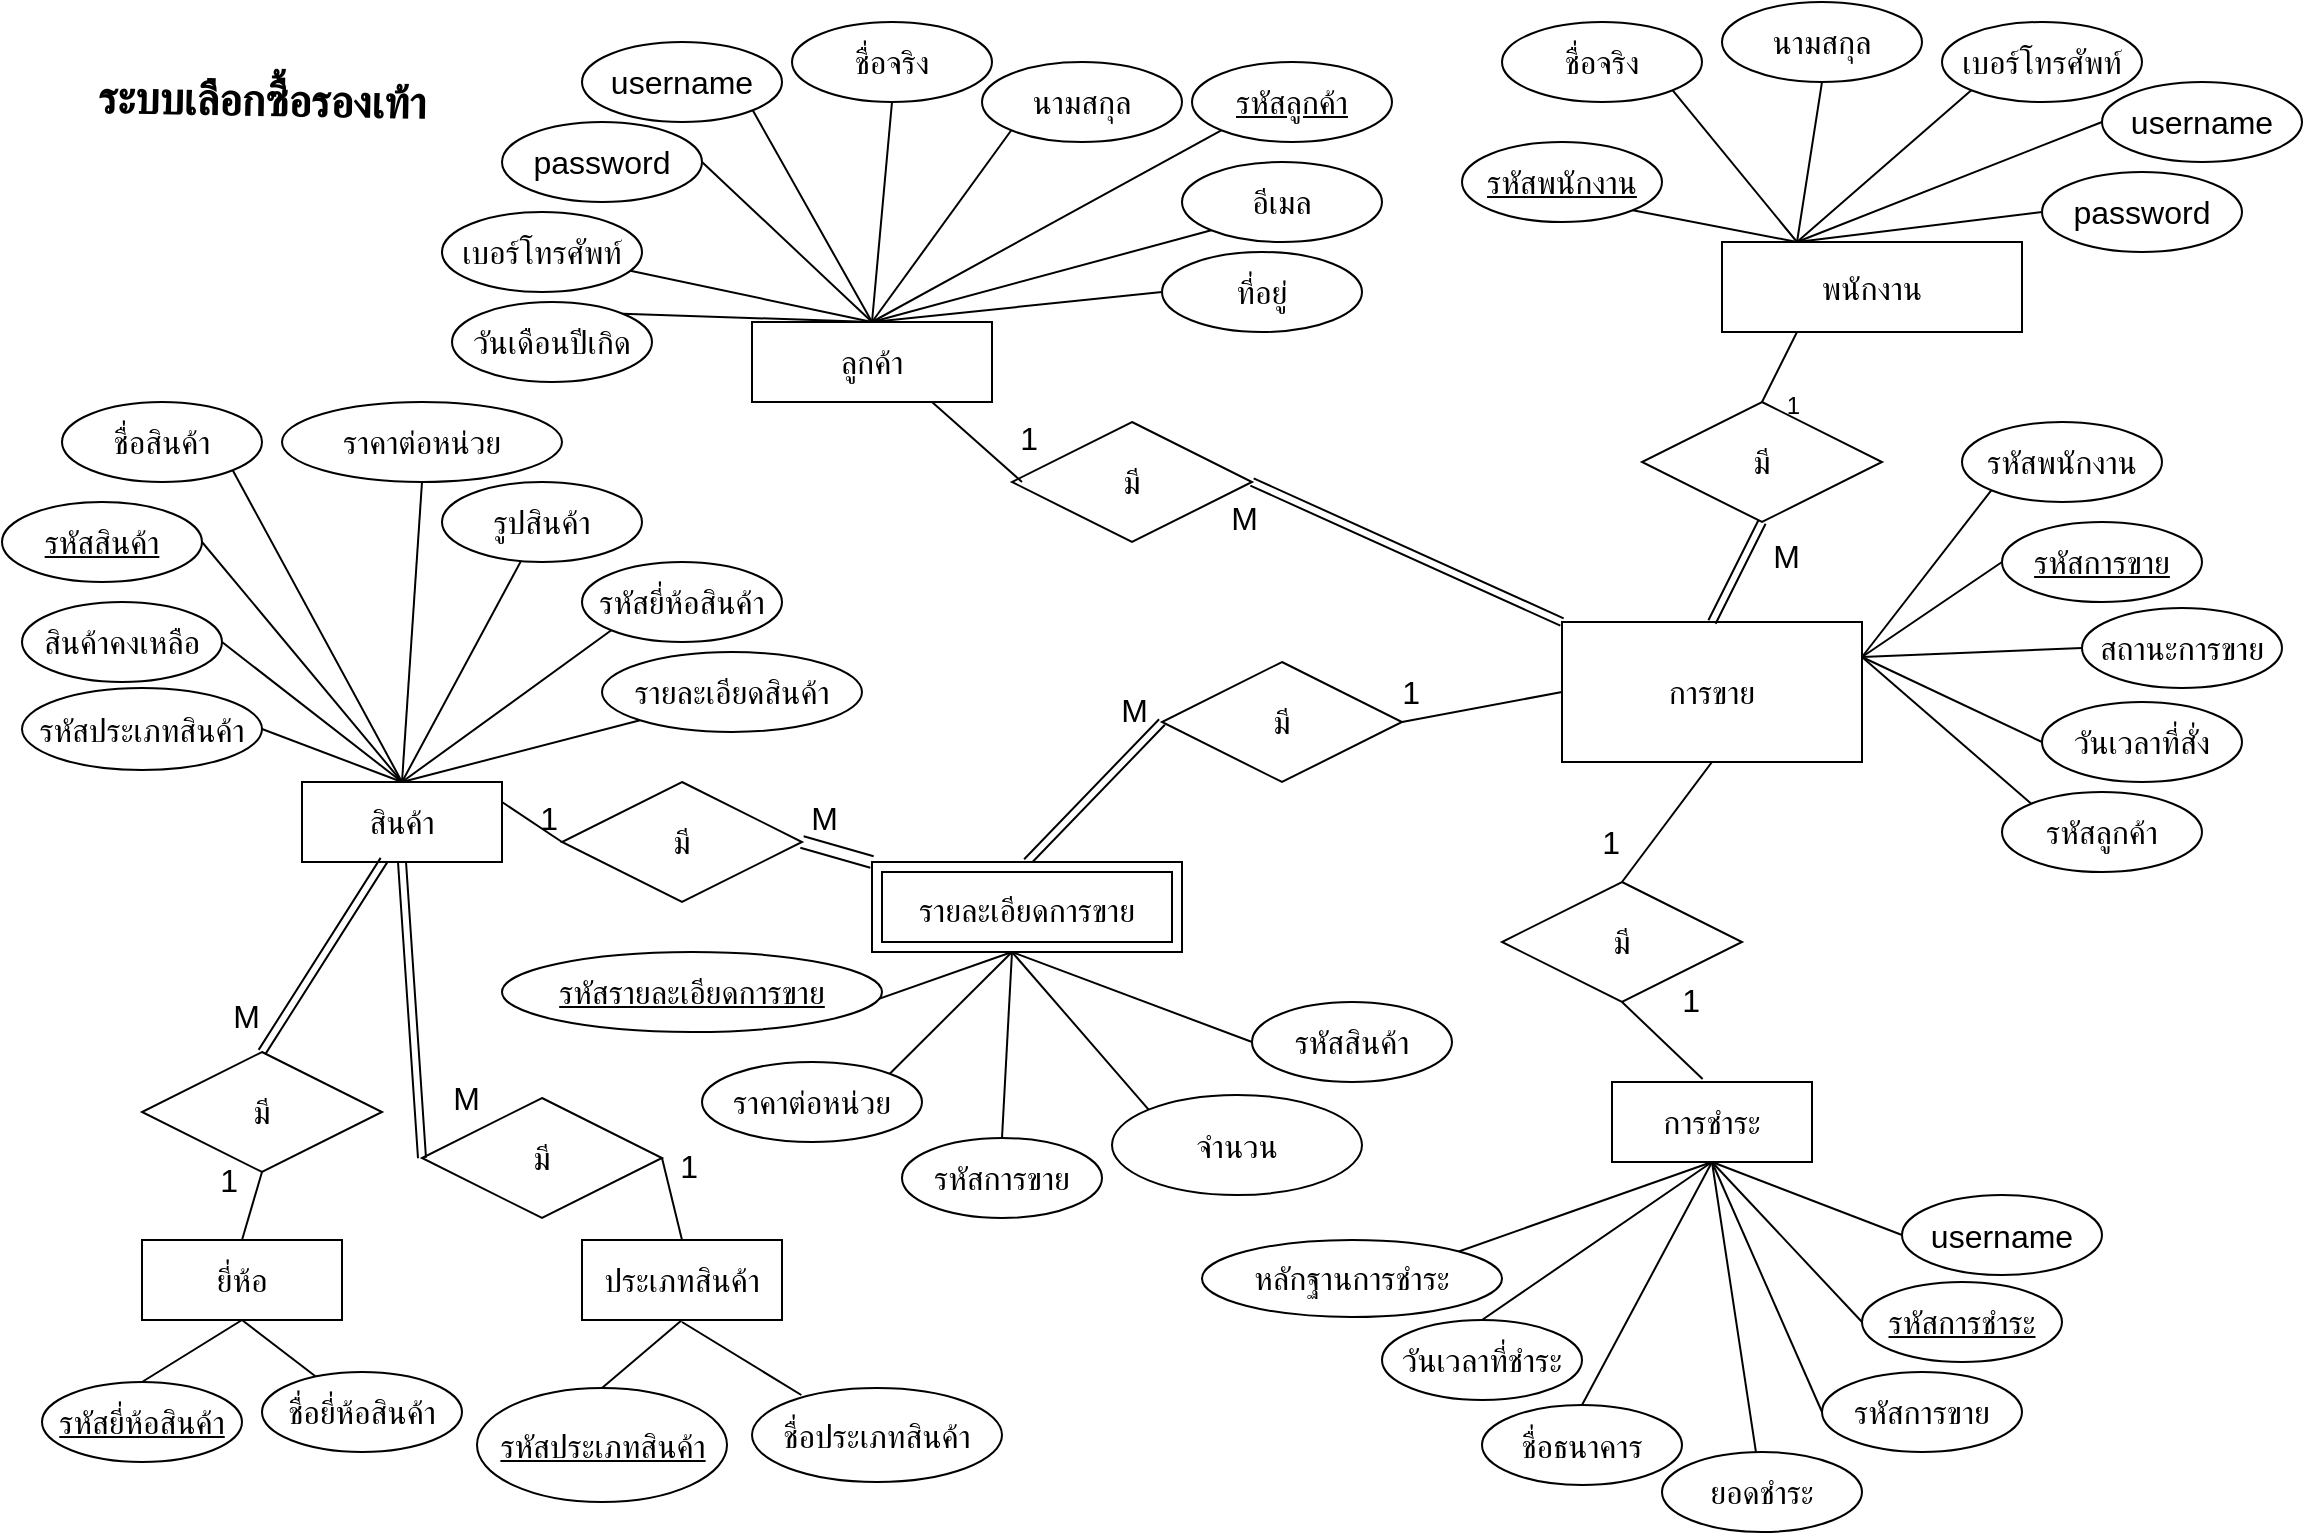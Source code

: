 <mxfile>
    <diagram name="Page-1" id="cjWawBuhhQN7knpOXx2O">
        <mxGraphModel dx="170" dy="586" grid="1" gridSize="10" guides="1" tooltips="1" connect="1" arrows="1" fold="1" page="1" pageScale="1" pageWidth="1169" pageHeight="827" background="#ffffff" math="0" shadow="0">
            <root>
                <mxCell id="0"/>
                <mxCell id="1" parent="0"/>
                <mxCell id="IAYT3cvLgpT3Wg_UOvCZ-33" style="edgeStyle=none;curved=1;rounded=0;orthogonalLoop=1;jettySize=auto;html=1;entryX=1;entryY=0.5;entryDx=0;entryDy=0;fontSize=12;startSize=8;endSize=8;endArrow=none;endFill=0;" parent="1" target="P9IQTpDalQtBTSlJP2IU-19" edge="1">
                    <mxGeometry relative="1" as="geometry">
                        <mxPoint x="140" y="514" as="targetPoint"/>
                        <mxPoint x="210" y="420" as="sourcePoint"/>
                    </mxGeometry>
                </mxCell>
                <mxCell id="IAYT3cvLgpT3Wg_UOvCZ-2" value="สินค้า" style="whiteSpace=wrap;html=1;align=center;fontSize=16;" parent="1" vertex="1">
                    <mxGeometry x="160" y="420" width="100" height="40" as="geometry"/>
                </mxCell>
                <mxCell id="IAYT3cvLgpT3Wg_UOvCZ-3" value="ชื่อสินค้า" style="ellipse;whiteSpace=wrap;html=1;align=center;fontSize=16;" parent="1" vertex="1">
                    <mxGeometry x="40" y="230" width="100" height="40" as="geometry"/>
                </mxCell>
                <mxCell id="IAYT3cvLgpT3Wg_UOvCZ-5" value="" style="endArrow=none;html=1;rounded=0;fontSize=12;startSize=8;endSize=8;curved=1;entryX=0.5;entryY=0;entryDx=0;entryDy=0;exitX=1;exitY=1;exitDx=0;exitDy=0;" parent="1" source="IAYT3cvLgpT3Wg_UOvCZ-3" target="IAYT3cvLgpT3Wg_UOvCZ-2" edge="1">
                    <mxGeometry relative="1" as="geometry">
                        <mxPoint x="130" y="370" as="sourcePoint"/>
                        <mxPoint x="240" y="440" as="targetPoint"/>
                    </mxGeometry>
                </mxCell>
                <mxCell id="IAYT3cvLgpT3Wg_UOvCZ-22" style="edgeStyle=none;curved=1;rounded=0;orthogonalLoop=1;jettySize=auto;html=1;exitX=0.5;exitY=1;exitDx=0;exitDy=0;fontSize=12;startSize=8;endSize=8;endArrow=none;endFill=0;" parent="1" source="IAYT3cvLgpT3Wg_UOvCZ-7" edge="1">
                    <mxGeometry relative="1" as="geometry">
                        <mxPoint x="210" y="420" as="targetPoint"/>
                    </mxGeometry>
                </mxCell>
                <mxCell id="IAYT3cvLgpT3Wg_UOvCZ-7" value="ราคาต่อหน่วย" style="ellipse;whiteSpace=wrap;html=1;align=center;fontSize=16;" parent="1" vertex="1">
                    <mxGeometry x="150" y="230" width="140" height="40" as="geometry"/>
                </mxCell>
                <mxCell id="IAYT3cvLgpT3Wg_UOvCZ-21" style="edgeStyle=none;curved=1;rounded=0;orthogonalLoop=1;jettySize=auto;html=1;exitX=1;exitY=0.5;exitDx=0;exitDy=0;fontSize=12;startSize=8;endSize=8;endArrow=none;endFill=0;entryX=0.5;entryY=0;entryDx=0;entryDy=0;" parent="1" source="IAYT3cvLgpT3Wg_UOvCZ-8" target="IAYT3cvLgpT3Wg_UOvCZ-2" edge="1">
                    <mxGeometry relative="1" as="geometry"/>
                </mxCell>
                <mxCell id="IAYT3cvLgpT3Wg_UOvCZ-8" value="รหัสสินค้า" style="ellipse;whiteSpace=wrap;html=1;align=center;fontStyle=4;fontSize=16;" parent="1" vertex="1">
                    <mxGeometry x="10" y="280" width="100" height="40" as="geometry"/>
                </mxCell>
                <mxCell id="IAYT3cvLgpT3Wg_UOvCZ-23" style="edgeStyle=none;curved=1;rounded=0;orthogonalLoop=1;jettySize=auto;html=1;fontSize=12;startSize=8;endSize=8;endArrow=none;endFill=0;" parent="1" source="IAYT3cvLgpT3Wg_UOvCZ-9" edge="1">
                    <mxGeometry relative="1" as="geometry">
                        <mxPoint x="210" y="420" as="targetPoint"/>
                    </mxGeometry>
                </mxCell>
                <mxCell id="IAYT3cvLgpT3Wg_UOvCZ-9" value="รูปสินค้า" style="ellipse;whiteSpace=wrap;html=1;align=center;fontSize=16;" parent="1" vertex="1">
                    <mxGeometry x="230" y="270" width="100" height="40" as="geometry"/>
                </mxCell>
                <mxCell id="IAYT3cvLgpT3Wg_UOvCZ-24" style="edgeStyle=none;curved=1;rounded=0;orthogonalLoop=1;jettySize=auto;html=1;exitX=0;exitY=1;exitDx=0;exitDy=0;entryX=0.5;entryY=0;entryDx=0;entryDy=0;fontSize=12;startSize=8;endSize=8;endArrow=none;endFill=0;" parent="1" source="IAYT3cvLgpT3Wg_UOvCZ-11" target="IAYT3cvLgpT3Wg_UOvCZ-2" edge="1">
                    <mxGeometry relative="1" as="geometry"/>
                </mxCell>
                <mxCell id="IAYT3cvLgpT3Wg_UOvCZ-11" value="รหัสยี่ห้อสินค้า" style="ellipse;whiteSpace=wrap;html=1;align=center;fontSize=16;" parent="1" vertex="1">
                    <mxGeometry x="300" y="310" width="100" height="40" as="geometry"/>
                </mxCell>
                <mxCell id="IAYT3cvLgpT3Wg_UOvCZ-20" style="edgeStyle=none;curved=1;rounded=0;orthogonalLoop=1;jettySize=auto;html=1;exitX=0.5;exitY=1;exitDx=0;exitDy=0;fontSize=12;startSize=8;endSize=8;endArrow=none;endFill=0;" parent="1" source="IAYT3cvLgpT3Wg_UOvCZ-12" target="IAYT3cvLgpT3Wg_UOvCZ-18" edge="1">
                    <mxGeometry relative="1" as="geometry"/>
                </mxCell>
                <mxCell id="IAYT3cvLgpT3Wg_UOvCZ-12" value="ยี่ห้อ" style="whiteSpace=wrap;html=1;align=center;fontSize=16;" parent="1" vertex="1">
                    <mxGeometry x="80" y="649" width="100" height="40" as="geometry"/>
                </mxCell>
                <mxCell id="IAYT3cvLgpT3Wg_UOvCZ-13" value="มี" style="shape=rhombus;perimeter=rhombusPerimeter;whiteSpace=wrap;html=1;align=center;fontSize=16;" parent="1" vertex="1">
                    <mxGeometry x="80" y="555" width="120" height="60" as="geometry"/>
                </mxCell>
                <mxCell id="IAYT3cvLgpT3Wg_UOvCZ-16" value="รหัสยี่ห้อสินค้า" style="ellipse;whiteSpace=wrap;html=1;align=center;fontStyle=4;fontSize=16;" parent="1" vertex="1">
                    <mxGeometry x="30" y="720" width="100" height="40" as="geometry"/>
                </mxCell>
                <mxCell id="IAYT3cvLgpT3Wg_UOvCZ-18" value="ชื่อยี่ห้อสินค้า" style="ellipse;whiteSpace=wrap;html=1;align=center;fontSize=16;" parent="1" vertex="1">
                    <mxGeometry x="140" y="715" width="100" height="40" as="geometry"/>
                </mxCell>
                <mxCell id="IAYT3cvLgpT3Wg_UOvCZ-19" value="" style="endArrow=none;html=1;rounded=0;fontSize=12;startSize=8;endSize=8;curved=1;exitX=0.5;exitY=0;exitDx=0;exitDy=0;entryX=0.5;entryY=1;entryDx=0;entryDy=0;" parent="1" source="IAYT3cvLgpT3Wg_UOvCZ-16" target="IAYT3cvLgpT3Wg_UOvCZ-12" edge="1">
                    <mxGeometry relative="1" as="geometry">
                        <mxPoint x="20" y="550" as="sourcePoint"/>
                        <mxPoint x="180" y="550" as="targetPoint"/>
                    </mxGeometry>
                </mxCell>
                <mxCell id="IAYT3cvLgpT3Wg_UOvCZ-25" value="รายละเอียดสินค้า" style="ellipse;whiteSpace=wrap;html=1;align=center;fontSize=16;" parent="1" vertex="1">
                    <mxGeometry x="310" y="355" width="130" height="40" as="geometry"/>
                </mxCell>
                <mxCell id="IAYT3cvLgpT3Wg_UOvCZ-29" value="password" style="ellipse;whiteSpace=wrap;html=1;align=center;fontSize=16;" parent="1" vertex="1">
                    <mxGeometry x="260" y="90" width="100" height="40" as="geometry"/>
                </mxCell>
                <mxCell id="IAYT3cvLgpT3Wg_UOvCZ-32" style="edgeStyle=none;curved=1;rounded=0;orthogonalLoop=1;jettySize=auto;html=1;exitX=0.5;exitY=0;exitDx=0;exitDy=0;fontSize=12;startSize=8;endSize=8;endArrow=none;endFill=0;entryX=0;entryY=1;entryDx=0;entryDy=0;" parent="1" source="IAYT3cvLgpT3Wg_UOvCZ-2" target="IAYT3cvLgpT3Wg_UOvCZ-25" edge="1">
                    <mxGeometry relative="1" as="geometry">
                        <mxPoint x="290" y="380" as="targetPoint"/>
                    </mxGeometry>
                </mxCell>
                <mxCell id="IAYT3cvLgpT3Wg_UOvCZ-143" style="edgeStyle=none;curved=1;rounded=0;orthogonalLoop=1;jettySize=auto;html=1;exitX=0.5;exitY=0;exitDx=0;exitDy=0;fontSize=12;startSize=8;endSize=8;endArrow=none;endFill=0;" parent="1" source="IAYT3cvLgpT3Wg_UOvCZ-36" target="IAYT3cvLgpT3Wg_UOvCZ-45" edge="1">
                    <mxGeometry relative="1" as="geometry"/>
                </mxCell>
                <mxCell id="IAYT3cvLgpT3Wg_UOvCZ-145" style="edgeStyle=none;curved=1;rounded=0;orthogonalLoop=1;jettySize=auto;html=1;entryX=0;entryY=1;entryDx=0;entryDy=0;fontSize=12;startSize=8;endSize=8;endArrow=none;endFill=0;" parent="1" target="IAYT3cvLgpT3Wg_UOvCZ-43" edge="1">
                    <mxGeometry relative="1" as="geometry">
                        <mxPoint x="445" y="190" as="sourcePoint"/>
                    </mxGeometry>
                </mxCell>
                <mxCell id="IAYT3cvLgpT3Wg_UOvCZ-147" style="edgeStyle=none;curved=1;rounded=0;orthogonalLoop=1;jettySize=auto;html=1;exitX=0.5;exitY=0;exitDx=0;exitDy=0;entryX=0;entryY=1;entryDx=0;entryDy=0;fontSize=12;startSize=8;endSize=8;endArrow=none;endFill=0;" parent="1" source="IAYT3cvLgpT3Wg_UOvCZ-36" target="IAYT3cvLgpT3Wg_UOvCZ-40" edge="1">
                    <mxGeometry relative="1" as="geometry"/>
                </mxCell>
                <mxCell id="IAYT3cvLgpT3Wg_UOvCZ-148" style="edgeStyle=none;curved=1;rounded=0;orthogonalLoop=1;jettySize=auto;html=1;exitX=0.5;exitY=0;exitDx=0;exitDy=0;entryX=0.5;entryY=1;entryDx=0;entryDy=0;fontSize=12;startSize=8;endSize=8;endArrow=none;endFill=0;" parent="1" source="IAYT3cvLgpT3Wg_UOvCZ-36" target="IAYT3cvLgpT3Wg_UOvCZ-38" edge="1">
                    <mxGeometry relative="1" as="geometry"/>
                </mxCell>
                <mxCell id="IAYT3cvLgpT3Wg_UOvCZ-150" style="edgeStyle=none;curved=1;rounded=0;orthogonalLoop=1;jettySize=auto;html=1;exitX=0.5;exitY=0;exitDx=0;exitDy=0;entryX=1;entryY=1;entryDx=0;entryDy=0;fontSize=12;startSize=8;endSize=8;endArrow=none;endFill=0;" parent="1" source="IAYT3cvLgpT3Wg_UOvCZ-36" target="IAYT3cvLgpT3Wg_UOvCZ-37" edge="1">
                    <mxGeometry relative="1" as="geometry"/>
                </mxCell>
                <mxCell id="IAYT3cvLgpT3Wg_UOvCZ-153" style="edgeStyle=none;curved=1;rounded=0;orthogonalLoop=1;jettySize=auto;html=1;exitX=0.5;exitY=0;exitDx=0;exitDy=0;entryX=0;entryY=1;entryDx=0;entryDy=0;fontSize=12;startSize=8;endSize=8;endArrow=none;endFill=0;" parent="1" source="IAYT3cvLgpT3Wg_UOvCZ-36" target="IAYT3cvLgpT3Wg_UOvCZ-151" edge="1">
                    <mxGeometry relative="1" as="geometry"/>
                </mxCell>
                <mxCell id="IAYT3cvLgpT3Wg_UOvCZ-36" value="ลูกค้า" style="whiteSpace=wrap;html=1;align=center;fontSize=16;" parent="1" vertex="1">
                    <mxGeometry x="385" y="190" width="120" height="40" as="geometry"/>
                </mxCell>
                <mxCell id="IAYT3cvLgpT3Wg_UOvCZ-37" value="username" style="ellipse;whiteSpace=wrap;html=1;align=center;fontSize=16;" parent="1" vertex="1">
                    <mxGeometry x="300" y="50" width="100" height="40" as="geometry"/>
                </mxCell>
                <mxCell id="IAYT3cvLgpT3Wg_UOvCZ-38" value="ชื่อจริง" style="ellipse;whiteSpace=wrap;html=1;align=center;fontSize=16;" parent="1" vertex="1">
                    <mxGeometry x="405" y="40" width="100" height="40" as="geometry"/>
                </mxCell>
                <mxCell id="IAYT3cvLgpT3Wg_UOvCZ-40" value="นามสกุล" style="ellipse;whiteSpace=wrap;html=1;align=center;fontSize=16;" parent="1" vertex="1">
                    <mxGeometry x="500" y="60" width="100" height="40" as="geometry"/>
                </mxCell>
                <mxCell id="IAYT3cvLgpT3Wg_UOvCZ-43" value="อีเมล" style="ellipse;whiteSpace=wrap;html=1;align=center;fontSize=16;" parent="1" vertex="1">
                    <mxGeometry x="600" y="110" width="100" height="40" as="geometry"/>
                </mxCell>
                <mxCell id="IAYT3cvLgpT3Wg_UOvCZ-44" value="ที่อยู่" style="ellipse;whiteSpace=wrap;html=1;align=center;fontSize=16;" parent="1" vertex="1">
                    <mxGeometry x="590" y="155" width="100" height="40" as="geometry"/>
                </mxCell>
                <mxCell id="IAYT3cvLgpT3Wg_UOvCZ-45" value="เบอร์โทรศัพท์" style="ellipse;whiteSpace=wrap;html=1;align=center;fontSize=16;" parent="1" vertex="1">
                    <mxGeometry x="230" y="135" width="100" height="40" as="geometry"/>
                </mxCell>
                <mxCell id="IAYT3cvLgpT3Wg_UOvCZ-120" style="edgeStyle=none;curved=1;rounded=0;orthogonalLoop=1;jettySize=auto;html=1;exitX=0.5;exitY=1;exitDx=0;exitDy=0;entryX=0;entryY=0.5;entryDx=0;entryDy=0;fontSize=12;startSize=8;endSize=8;endArrow=none;endFill=0;" parent="1" source="IAYT3cvLgpT3Wg_UOvCZ-49" target="IAYT3cvLgpT3Wg_UOvCZ-82" edge="1">
                    <mxGeometry relative="1" as="geometry"/>
                </mxCell>
                <mxCell id="IAYT3cvLgpT3Wg_UOvCZ-121" style="edgeStyle=none;curved=1;rounded=0;orthogonalLoop=1;jettySize=auto;html=1;exitX=0.5;exitY=1;exitDx=0;exitDy=0;entryX=0;entryY=0.5;entryDx=0;entryDy=0;fontSize=12;startSize=8;endSize=8;endArrow=none;endFill=0;" parent="1" source="IAYT3cvLgpT3Wg_UOvCZ-49" target="IAYT3cvLgpT3Wg_UOvCZ-81" edge="1">
                    <mxGeometry relative="1" as="geometry"/>
                </mxCell>
                <mxCell id="IAYT3cvLgpT3Wg_UOvCZ-122" style="edgeStyle=none;curved=1;rounded=0;orthogonalLoop=1;jettySize=auto;html=1;exitX=0.5;exitY=1;exitDx=0;exitDy=0;fontSize=12;startSize=8;endSize=8;endArrow=none;endFill=0;" parent="1" source="IAYT3cvLgpT3Wg_UOvCZ-49" target="IAYT3cvLgpT3Wg_UOvCZ-86" edge="1">
                    <mxGeometry relative="1" as="geometry"/>
                </mxCell>
                <mxCell id="35" style="edgeStyle=none;html=1;exitX=0.5;exitY=1;exitDx=0;exitDy=0;entryX=0;entryY=0.5;entryDx=0;entryDy=0;endArrow=none;endFill=0;" parent="1" source="IAYT3cvLgpT3Wg_UOvCZ-49" target="34" edge="1">
                    <mxGeometry relative="1" as="geometry"/>
                </mxCell>
                <mxCell id="37" style="edgeStyle=none;html=1;exitX=0.5;exitY=1;exitDx=0;exitDy=0;entryX=1;entryY=0;entryDx=0;entryDy=0;endArrow=none;endFill=0;" parent="1" source="IAYT3cvLgpT3Wg_UOvCZ-49" target="36" edge="1">
                    <mxGeometry relative="1" as="geometry"/>
                </mxCell>
                <mxCell id="IAYT3cvLgpT3Wg_UOvCZ-49" value="การชำระ" style="whiteSpace=wrap;html=1;align=center;fontSize=16;" parent="1" vertex="1">
                    <mxGeometry x="815" y="570" width="100" height="40" as="geometry"/>
                </mxCell>
                <mxCell id="IAYT3cvLgpT3Wg_UOvCZ-52" style="edgeStyle=none;curved=1;rounded=0;orthogonalLoop=1;jettySize=auto;html=1;exitX=1;exitY=1;exitDx=0;exitDy=0;fontSize=12;startSize=8;endSize=8;" parent="1" edge="1">
                    <mxGeometry relative="1" as="geometry">
                        <mxPoint x="610" y="310" as="sourcePoint"/>
                        <mxPoint x="610" y="310" as="targetPoint"/>
                    </mxGeometry>
                </mxCell>
                <mxCell id="IAYT3cvLgpT3Wg_UOvCZ-55" style="edgeStyle=none;curved=1;rounded=0;orthogonalLoop=1;jettySize=auto;html=1;exitX=0.5;exitY=1;exitDx=0;exitDy=0;fontSize=12;startSize=8;endSize=8;" parent="1" edge="1">
                    <mxGeometry relative="1" as="geometry">
                        <mxPoint x="480" y="350" as="sourcePoint"/>
                        <mxPoint x="480" y="350" as="targetPoint"/>
                    </mxGeometry>
                </mxCell>
                <mxCell id="IAYT3cvLgpT3Wg_UOvCZ-59" value="จำนวน" style="ellipse;whiteSpace=wrap;html=1;align=center;fontSize=16;" parent="1" vertex="1">
                    <mxGeometry x="565" y="576.5" width="125" height="50" as="geometry"/>
                </mxCell>
                <mxCell id="IAYT3cvLgpT3Wg_UOvCZ-60" value="รหัสการขาย" style="ellipse;whiteSpace=wrap;html=1;align=center;fontStyle=4;fontSize=16;" parent="1" vertex="1">
                    <mxGeometry x="1010" y="290" width="100" height="40" as="geometry"/>
                </mxCell>
                <mxCell id="IAYT3cvLgpT3Wg_UOvCZ-95" style="edgeStyle=none;curved=1;rounded=0;orthogonalLoop=1;jettySize=auto;html=1;exitX=1;exitY=0.25;exitDx=0;exitDy=0;entryX=0;entryY=0.5;entryDx=0;entryDy=0;fontSize=12;startSize=8;endSize=8;endArrow=none;endFill=0;" parent="1" source="IAYT3cvLgpT3Wg_UOvCZ-67" target="IAYT3cvLgpT3Wg_UOvCZ-60" edge="1">
                    <mxGeometry relative="1" as="geometry"/>
                </mxCell>
                <mxCell id="IAYT3cvLgpT3Wg_UOvCZ-98" style="edgeStyle=none;curved=1;rounded=0;orthogonalLoop=1;jettySize=auto;html=1;exitX=1;exitY=0.25;exitDx=0;exitDy=0;entryX=0;entryY=0.5;entryDx=0;entryDy=0;fontSize=12;startSize=8;endSize=8;endArrow=none;endFill=0;" parent="1" source="IAYT3cvLgpT3Wg_UOvCZ-67" target="IAYT3cvLgpT3Wg_UOvCZ-68" edge="1">
                    <mxGeometry relative="1" as="geometry"/>
                </mxCell>
                <mxCell id="IAYT3cvLgpT3Wg_UOvCZ-99" style="edgeStyle=none;curved=1;rounded=0;orthogonalLoop=1;jettySize=auto;html=1;exitX=1;exitY=0.25;exitDx=0;exitDy=0;entryX=0;entryY=0.5;entryDx=0;entryDy=0;fontSize=12;startSize=8;endSize=8;endArrow=none;endFill=0;" parent="1" source="IAYT3cvLgpT3Wg_UOvCZ-67" target="IAYT3cvLgpT3Wg_UOvCZ-70" edge="1">
                    <mxGeometry relative="1" as="geometry">
                        <mxPoint x="940" y="427.5" as="targetPoint"/>
                    </mxGeometry>
                </mxCell>
                <mxCell id="IAYT3cvLgpT3Wg_UOvCZ-67" value="การขาย" style="whiteSpace=wrap;html=1;align=center;fontSize=16;" parent="1" vertex="1">
                    <mxGeometry x="790" y="340" width="150" height="70" as="geometry"/>
                </mxCell>
                <mxCell id="IAYT3cvLgpT3Wg_UOvCZ-68" value="สถานะการขาย" style="ellipse;whiteSpace=wrap;html=1;align=center;fontSize=16;" parent="1" vertex="1">
                    <mxGeometry x="1050" y="333" width="100" height="40" as="geometry"/>
                </mxCell>
                <mxCell id="IAYT3cvLgpT3Wg_UOvCZ-69" style="edgeStyle=none;curved=1;rounded=0;orthogonalLoop=1;jettySize=auto;html=1;exitX=0.5;exitY=1;exitDx=0;exitDy=0;fontSize=12;startSize=8;endSize=8;startArrow=none;" parent="1" source="IAYT3cvLgpT3Wg_UOvCZ-65" edge="1">
                    <mxGeometry relative="1" as="geometry">
                        <mxPoint x="685" y="540" as="sourcePoint"/>
                        <mxPoint x="685" y="540" as="targetPoint"/>
                    </mxGeometry>
                </mxCell>
                <mxCell id="IAYT3cvLgpT3Wg_UOvCZ-70" value="วันเวลาที่สั่ง" style="ellipse;whiteSpace=wrap;html=1;align=center;fontSize=16;" parent="1" vertex="1">
                    <mxGeometry x="1030" y="380" width="100" height="40" as="geometry"/>
                </mxCell>
                <mxCell id="IAYT3cvLgpT3Wg_UOvCZ-101" style="edgeStyle=none;curved=1;rounded=0;orthogonalLoop=1;jettySize=auto;html=1;exitX=0.5;exitY=1;exitDx=0;exitDy=0;entryX=0.5;entryY=0;entryDx=0;entryDy=0;fontSize=12;startSize=8;endSize=8;endArrow=none;endFill=0;" parent="1" target="IAYT3cvLgpT3Wg_UOvCZ-87" edge="1">
                    <mxGeometry relative="1" as="geometry">
                        <mxPoint x="515" y="505" as="sourcePoint"/>
                    </mxGeometry>
                </mxCell>
                <mxCell id="IAYT3cvLgpT3Wg_UOvCZ-102" style="edgeStyle=none;curved=1;rounded=0;orthogonalLoop=1;jettySize=auto;html=1;exitX=0.5;exitY=1;exitDx=0;exitDy=0;fontSize=12;startSize=8;endSize=8;endArrow=none;endFill=0;entryX=1;entryY=0;entryDx=0;entryDy=0;" parent="1" target="P9IQTpDalQtBTSlJP2IU-20" edge="1">
                    <mxGeometry relative="1" as="geometry">
                        <mxPoint x="480" y="590" as="targetPoint"/>
                        <mxPoint x="515" y="505" as="sourcePoint"/>
                    </mxGeometry>
                </mxCell>
                <mxCell id="IAYT3cvLgpT3Wg_UOvCZ-103" style="edgeStyle=none;curved=1;rounded=0;orthogonalLoop=1;jettySize=auto;html=1;exitX=0.5;exitY=1;exitDx=0;exitDy=0;fontSize=12;startSize=8;endSize=8;endArrow=none;endFill=0;" parent="1" edge="1">
                    <mxGeometry relative="1" as="geometry">
                        <mxPoint x="434.932" y="533.193" as="targetPoint"/>
                        <mxPoint x="515" y="505" as="sourcePoint"/>
                    </mxGeometry>
                </mxCell>
                <mxCell id="IAYT3cvLgpT3Wg_UOvCZ-105" style="edgeStyle=none;curved=1;rounded=0;orthogonalLoop=1;jettySize=auto;html=1;exitX=0.5;exitY=1;exitDx=0;exitDy=0;entryX=0;entryY=0.5;entryDx=0;entryDy=0;fontSize=12;startSize=8;endSize=8;endArrow=none;endFill=0;" parent="1" target="IAYT3cvLgpT3Wg_UOvCZ-65" edge="1">
                    <mxGeometry relative="1" as="geometry">
                        <mxPoint x="515" y="505" as="sourcePoint"/>
                    </mxGeometry>
                </mxCell>
                <mxCell id="IAYT3cvLgpT3Wg_UOvCZ-119" style="edgeStyle=none;curved=1;rounded=0;orthogonalLoop=1;jettySize=auto;html=1;exitX=0.5;exitY=1;exitDx=0;exitDy=0;entryX=0;entryY=0;entryDx=0;entryDy=0;fontSize=12;startSize=8;endSize=8;endArrow=none;endFill=0;" parent="1" target="IAYT3cvLgpT3Wg_UOvCZ-59" edge="1">
                    <mxGeometry relative="1" as="geometry">
                        <mxPoint x="515" y="505" as="sourcePoint"/>
                    </mxGeometry>
                </mxCell>
                <mxCell id="IAYT3cvLgpT3Wg_UOvCZ-81" value="รหัสการขาย" style="ellipse;whiteSpace=wrap;html=1;align=center;fontSize=16;" parent="1" vertex="1">
                    <mxGeometry x="920" y="715" width="100" height="40" as="geometry"/>
                </mxCell>
                <mxCell id="IAYT3cvLgpT3Wg_UOvCZ-82" value="รหัสการชำระ" style="ellipse;whiteSpace=wrap;html=1;align=center;fontStyle=4;fontSize=16;" parent="1" vertex="1">
                    <mxGeometry x="940" y="670" width="100" height="40" as="geometry"/>
                </mxCell>
                <mxCell id="IAYT3cvLgpT3Wg_UOvCZ-83" value="วันเวลาที่ชำระ" style="ellipse;whiteSpace=wrap;html=1;align=center;fontSize=16;" parent="1" vertex="1">
                    <mxGeometry x="700" y="689" width="100" height="40" as="geometry"/>
                </mxCell>
                <mxCell id="IAYT3cvLgpT3Wg_UOvCZ-85" value="ชื่อธนาคาร" style="ellipse;whiteSpace=wrap;html=1;align=center;fontSize=16;" parent="1" vertex="1">
                    <mxGeometry x="750" y="731.5" width="100" height="40" as="geometry"/>
                </mxCell>
                <mxCell id="IAYT3cvLgpT3Wg_UOvCZ-86" value="ยอดชำระ" style="ellipse;whiteSpace=wrap;html=1;align=center;fontSize=16;" parent="1" vertex="1">
                    <mxGeometry x="840" y="755" width="100" height="40" as="geometry"/>
                </mxCell>
                <mxCell id="IAYT3cvLgpT3Wg_UOvCZ-87" value="รหัสการขาย" style="ellipse;whiteSpace=wrap;html=1;align=center;fontSize=16;" parent="1" vertex="1">
                    <mxGeometry x="460" y="598" width="100" height="40" as="geometry"/>
                </mxCell>
                <mxCell id="IAYT3cvLgpT3Wg_UOvCZ-91" value="" style="endArrow=none;html=1;rounded=0;fontSize=12;startSize=8;endSize=8;curved=1;entryX=0.5;entryY=0;entryDx=0;entryDy=0;exitX=0.5;exitY=1;exitDx=0;exitDy=0;" parent="1" source="IAYT3cvLgpT3Wg_UOvCZ-13" target="IAYT3cvLgpT3Wg_UOvCZ-12" edge="1">
                    <mxGeometry relative="1" as="geometry">
                        <mxPoint x="490" y="370" as="sourcePoint"/>
                        <mxPoint x="650" y="370" as="targetPoint"/>
                    </mxGeometry>
                </mxCell>
                <mxCell id="IAYT3cvLgpT3Wg_UOvCZ-92" value="1" style="resizable=0;html=1;whiteSpace=wrap;align=right;verticalAlign=bottom;fontSize=16;" parent="IAYT3cvLgpT3Wg_UOvCZ-91" connectable="0" vertex="1">
                    <mxGeometry x="1" relative="1" as="geometry">
                        <mxPoint y="-19" as="offset"/>
                    </mxGeometry>
                </mxCell>
                <mxCell id="IAYT3cvLgpT3Wg_UOvCZ-93" value="" style="shape=link;html=1;rounded=0;fontSize=12;startSize=8;endSize=8;curved=1;exitX=0.41;exitY=0.975;exitDx=0;exitDy=0;entryX=0.5;entryY=0;entryDx=0;entryDy=0;exitPerimeter=0;" parent="1" source="IAYT3cvLgpT3Wg_UOvCZ-2" target="IAYT3cvLgpT3Wg_UOvCZ-13" edge="1">
                    <mxGeometry relative="1" as="geometry">
                        <mxPoint x="490" y="370" as="sourcePoint"/>
                        <mxPoint x="650" y="370" as="targetPoint"/>
                    </mxGeometry>
                </mxCell>
                <mxCell id="IAYT3cvLgpT3Wg_UOvCZ-94" value="M" style="resizable=0;html=1;whiteSpace=wrap;align=right;verticalAlign=bottom;fontSize=16;" parent="IAYT3cvLgpT3Wg_UOvCZ-93" connectable="0" vertex="1">
                    <mxGeometry x="1" relative="1" as="geometry">
                        <mxPoint y="-6" as="offset"/>
                    </mxGeometry>
                </mxCell>
                <mxCell id="IAYT3cvLgpT3Wg_UOvCZ-100" style="edgeStyle=none;curved=1;rounded=0;orthogonalLoop=1;jettySize=auto;html=1;exitX=0.5;exitY=1;exitDx=0;exitDy=0;fontSize=12;startSize=8;endSize=8;" parent="1" edge="1">
                    <mxGeometry relative="1" as="geometry">
                        <mxPoint x="1090" y="350" as="sourcePoint"/>
                        <mxPoint x="1090" y="350" as="targetPoint"/>
                    </mxGeometry>
                </mxCell>
                <mxCell id="IAYT3cvLgpT3Wg_UOvCZ-108" value="มี" style="shape=rhombus;perimeter=rhombusPerimeter;whiteSpace=wrap;html=1;align=center;fontSize=16;" parent="1" vertex="1">
                    <mxGeometry x="515" y="240" width="120" height="60" as="geometry"/>
                </mxCell>
                <mxCell id="IAYT3cvLgpT3Wg_UOvCZ-109" value="มี" style="shape=rhombus;perimeter=rhombusPerimeter;whiteSpace=wrap;html=1;align=center;fontSize=16;" parent="1" vertex="1">
                    <mxGeometry x="290" y="420" width="120" height="60" as="geometry"/>
                </mxCell>
                <mxCell id="IAYT3cvLgpT3Wg_UOvCZ-115" value="" style="shape=link;html=1;rounded=0;fontSize=12;startSize=8;endSize=8;curved=1;exitX=1;exitY=0.5;exitDx=0;exitDy=0;entryX=0;entryY=0;entryDx=0;entryDy=0;" parent="1" source="IAYT3cvLgpT3Wg_UOvCZ-108" target="IAYT3cvLgpT3Wg_UOvCZ-67" edge="1">
                    <mxGeometry relative="1" as="geometry">
                        <mxPoint x="490" y="370" as="sourcePoint"/>
                        <mxPoint x="650" y="370" as="targetPoint"/>
                    </mxGeometry>
                </mxCell>
                <mxCell id="IAYT3cvLgpT3Wg_UOvCZ-116" value="M" style="resizable=0;html=1;whiteSpace=wrap;align=right;verticalAlign=bottom;fontSize=16;" parent="IAYT3cvLgpT3Wg_UOvCZ-115" connectable="0" vertex="1">
                    <mxGeometry x="1" relative="1" as="geometry">
                        <mxPoint x="-150" y="-40" as="offset"/>
                    </mxGeometry>
                </mxCell>
                <mxCell id="IAYT3cvLgpT3Wg_UOvCZ-123" style="edgeStyle=none;curved=1;rounded=0;orthogonalLoop=1;jettySize=auto;html=1;exitX=0.5;exitY=1;exitDx=0;exitDy=0;entryX=0.5;entryY=0;entryDx=0;entryDy=0;fontSize=12;startSize=8;endSize=8;endArrow=none;endFill=0;" parent="1" source="IAYT3cvLgpT3Wg_UOvCZ-49" target="IAYT3cvLgpT3Wg_UOvCZ-85" edge="1">
                    <mxGeometry relative="1" as="geometry"/>
                </mxCell>
                <mxCell id="IAYT3cvLgpT3Wg_UOvCZ-125" style="edgeStyle=none;curved=1;rounded=0;orthogonalLoop=1;jettySize=auto;html=1;exitX=0.5;exitY=1;exitDx=0;exitDy=0;entryX=0.5;entryY=0;entryDx=0;entryDy=0;fontSize=12;startSize=8;endSize=8;endArrow=none;endFill=0;" parent="1" source="IAYT3cvLgpT3Wg_UOvCZ-49" target="IAYT3cvLgpT3Wg_UOvCZ-83" edge="1">
                    <mxGeometry relative="1" as="geometry">
                        <mxPoint x="881.5" y="688.6" as="targetPoint"/>
                    </mxGeometry>
                </mxCell>
                <mxCell id="IAYT3cvLgpT3Wg_UOvCZ-130" value="" style="endArrow=none;html=1;rounded=0;fontSize=12;startSize=8;endSize=8;curved=1;exitX=1;exitY=0.25;exitDx=0;exitDy=0;entryX=0;entryY=0.5;entryDx=0;entryDy=0;" parent="1" source="IAYT3cvLgpT3Wg_UOvCZ-2" target="IAYT3cvLgpT3Wg_UOvCZ-109" edge="1">
                    <mxGeometry relative="1" as="geometry">
                        <mxPoint x="430" y="400" as="sourcePoint"/>
                        <mxPoint x="590" y="400" as="targetPoint"/>
                    </mxGeometry>
                </mxCell>
                <mxCell id="IAYT3cvLgpT3Wg_UOvCZ-131" value="1" style="resizable=0;html=1;whiteSpace=wrap;align=right;verticalAlign=bottom;fontSize=16;" parent="IAYT3cvLgpT3Wg_UOvCZ-130" connectable="0" vertex="1">
                    <mxGeometry x="1" relative="1" as="geometry"/>
                </mxCell>
                <mxCell id="IAYT3cvLgpT3Wg_UOvCZ-132" value="มี" style="shape=rhombus;perimeter=rhombusPerimeter;whiteSpace=wrap;html=1;align=center;fontSize=16;" parent="1" vertex="1">
                    <mxGeometry x="590" y="360" width="120" height="60" as="geometry"/>
                </mxCell>
                <mxCell id="IAYT3cvLgpT3Wg_UOvCZ-133" value="" style="shape=link;html=1;rounded=0;fontSize=12;startSize=8;endSize=8;curved=1;entryX=0;entryY=0.5;entryDx=0;entryDy=0;exitX=0.5;exitY=0;exitDx=0;exitDy=0;" parent="1" source="23" target="IAYT3cvLgpT3Wg_UOvCZ-132" edge="1">
                    <mxGeometry relative="1" as="geometry">
                        <mxPoint x="552.5" y="465" as="sourcePoint"/>
                        <mxPoint x="590" y="400" as="targetPoint"/>
                    </mxGeometry>
                </mxCell>
                <mxCell id="IAYT3cvLgpT3Wg_UOvCZ-134" value="M" style="resizable=0;html=1;whiteSpace=wrap;align=right;verticalAlign=bottom;fontSize=16;" parent="IAYT3cvLgpT3Wg_UOvCZ-133" connectable="0" vertex="1">
                    <mxGeometry x="1" relative="1" as="geometry">
                        <mxPoint x="-5" y="5" as="offset"/>
                    </mxGeometry>
                </mxCell>
                <mxCell id="IAYT3cvLgpT3Wg_UOvCZ-135" value="" style="endArrow=none;html=1;rounded=0;fontSize=12;startSize=8;endSize=8;curved=1;exitX=1;exitY=0.5;exitDx=0;exitDy=0;entryX=0;entryY=0.5;entryDx=0;entryDy=0;" parent="1" source="IAYT3cvLgpT3Wg_UOvCZ-132" target="IAYT3cvLgpT3Wg_UOvCZ-67" edge="1">
                    <mxGeometry relative="1" as="geometry">
                        <mxPoint x="780" y="440" as="sourcePoint"/>
                        <mxPoint x="660" y="450" as="targetPoint"/>
                    </mxGeometry>
                </mxCell>
                <mxCell id="IAYT3cvLgpT3Wg_UOvCZ-136" value="1" style="resizable=0;html=1;whiteSpace=wrap;align=right;verticalAlign=bottom;fontSize=16;" parent="IAYT3cvLgpT3Wg_UOvCZ-135" connectable="0" vertex="1">
                    <mxGeometry x="1" relative="1" as="geometry">
                        <mxPoint x="-70" y="12" as="offset"/>
                    </mxGeometry>
                </mxCell>
                <mxCell id="IAYT3cvLgpT3Wg_UOvCZ-137" value="มี" style="shape=rhombus;perimeter=rhombusPerimeter;whiteSpace=wrap;html=1;align=center;fontSize=16;" parent="1" vertex="1">
                    <mxGeometry x="760" y="470" width="120" height="60" as="geometry"/>
                </mxCell>
                <mxCell id="IAYT3cvLgpT3Wg_UOvCZ-138" value="" style="endArrow=none;html=1;rounded=0;fontSize=12;startSize=8;endSize=8;curved=1;entryX=0.5;entryY=1;entryDx=0;entryDy=0;exitX=0.453;exitY=-0.037;exitDx=0;exitDy=0;exitPerimeter=0;" parent="1" source="IAYT3cvLgpT3Wg_UOvCZ-49" target="IAYT3cvLgpT3Wg_UOvCZ-137" edge="1">
                    <mxGeometry relative="1" as="geometry">
                        <mxPoint x="460" y="459" as="sourcePoint"/>
                        <mxPoint x="860" y="539" as="targetPoint"/>
                    </mxGeometry>
                </mxCell>
                <mxCell id="IAYT3cvLgpT3Wg_UOvCZ-139" value="1" style="resizable=0;html=1;whiteSpace=wrap;align=right;verticalAlign=bottom;fontSize=16;" parent="IAYT3cvLgpT3Wg_UOvCZ-138" connectable="0" vertex="1">
                    <mxGeometry x="1" relative="1" as="geometry">
                        <mxPoint x="40" y="10" as="offset"/>
                    </mxGeometry>
                </mxCell>
                <mxCell id="IAYT3cvLgpT3Wg_UOvCZ-140" value="" style="endArrow=none;html=1;rounded=0;fontSize=12;startSize=8;endSize=8;curved=1;entryX=0.5;entryY=0;entryDx=0;entryDy=0;exitX=0.5;exitY=1;exitDx=0;exitDy=0;" parent="1" source="IAYT3cvLgpT3Wg_UOvCZ-67" target="IAYT3cvLgpT3Wg_UOvCZ-137" edge="1">
                    <mxGeometry relative="1" as="geometry">
                        <mxPoint x="430" y="400" as="sourcePoint"/>
                        <mxPoint x="590" y="400" as="targetPoint"/>
                    </mxGeometry>
                </mxCell>
                <mxCell id="IAYT3cvLgpT3Wg_UOvCZ-141" value="1" style="resizable=0;html=1;whiteSpace=wrap;align=right;verticalAlign=bottom;fontSize=16;" parent="IAYT3cvLgpT3Wg_UOvCZ-140" connectable="0" vertex="1">
                    <mxGeometry x="1" relative="1" as="geometry">
                        <mxPoint y="-9" as="offset"/>
                    </mxGeometry>
                </mxCell>
                <mxCell id="IAYT3cvLgpT3Wg_UOvCZ-142" value="&lt;font size=&quot;1&quot; style=&quot;&quot;&gt;&lt;b style=&quot;font-size: 22px;&quot;&gt;ระบบเลือกซื้อรองเท้า&lt;/b&gt;&lt;/font&gt;" style="text;strokeColor=none;align=center;fillColor=none;html=1;verticalAlign=middle;whiteSpace=wrap;rounded=0;fontSize=16;rotation=1;" parent="1" vertex="1">
                    <mxGeometry x="30" y="50" width="220" height="60" as="geometry"/>
                </mxCell>
                <mxCell id="IAYT3cvLgpT3Wg_UOvCZ-144" style="edgeStyle=none;curved=1;rounded=0;orthogonalLoop=1;jettySize=auto;html=1;exitX=0.5;exitY=0;exitDx=0;exitDy=0;entryX=0;entryY=0.5;entryDx=0;entryDy=0;fontSize=12;startSize=8;endSize=8;endArrow=none;endFill=0;" parent="1" source="IAYT3cvLgpT3Wg_UOvCZ-36" target="IAYT3cvLgpT3Wg_UOvCZ-44" edge="1">
                    <mxGeometry relative="1" as="geometry"/>
                </mxCell>
                <mxCell id="IAYT3cvLgpT3Wg_UOvCZ-151" value="รหัสลูกค้า&lt;br&gt;" style="ellipse;whiteSpace=wrap;html=1;align=center;fontStyle=4;fontSize=16;" parent="1" vertex="1">
                    <mxGeometry x="605" y="60" width="100" height="40" as="geometry"/>
                </mxCell>
                <mxCell id="IAYT3cvLgpT3Wg_UOvCZ-158" value="" style="endArrow=none;html=1;rounded=0;fontSize=12;startSize=8;endSize=8;curved=1;exitX=0.75;exitY=1;exitDx=0;exitDy=0;" parent="1" source="IAYT3cvLgpT3Wg_UOvCZ-36" edge="1">
                    <mxGeometry relative="1" as="geometry">
                        <mxPoint x="460" y="400" as="sourcePoint"/>
                        <mxPoint x="520" y="270" as="targetPoint"/>
                    </mxGeometry>
                </mxCell>
                <mxCell id="IAYT3cvLgpT3Wg_UOvCZ-159" value="1" style="resizable=0;html=1;whiteSpace=wrap;align=right;verticalAlign=bottom;fontSize=16;" parent="IAYT3cvLgpT3Wg_UOvCZ-158" connectable="0" vertex="1">
                    <mxGeometry x="1" relative="1" as="geometry">
                        <mxPoint x="10" y="-10" as="offset"/>
                    </mxGeometry>
                </mxCell>
                <mxCell id="P9IQTpDalQtBTSlJP2IU-2" value="" style="shape=link;html=1;rounded=0;exitX=1;exitY=0.5;exitDx=0;exitDy=0;entryX=0;entryY=0;entryDx=0;entryDy=0;width=-6;" parent="1" source="IAYT3cvLgpT3Wg_UOvCZ-109" target="23" edge="1">
                    <mxGeometry relative="1" as="geometry">
                        <mxPoint x="520" y="440" as="sourcePoint"/>
                        <mxPoint x="440" y="465" as="targetPoint"/>
                    </mxGeometry>
                </mxCell>
                <mxCell id="P9IQTpDalQtBTSlJP2IU-4" style="edgeStyle=none;curved=1;rounded=0;orthogonalLoop=1;jettySize=auto;html=1;fontSize=12;startSize=8;endSize=8;endArrow=none;endFill=0;" parent="1" edge="1">
                    <mxGeometry relative="1" as="geometry">
                        <mxPoint x="350" y="690" as="sourcePoint"/>
                        <mxPoint x="409.654" y="726.507" as="targetPoint"/>
                    </mxGeometry>
                </mxCell>
                <mxCell id="P9IQTpDalQtBTSlJP2IU-5" value="ประเภทสินค้า" style="whiteSpace=wrap;html=1;align=center;fontSize=16;" parent="1" vertex="1">
                    <mxGeometry x="300" y="649" width="100" height="40" as="geometry"/>
                </mxCell>
                <mxCell id="P9IQTpDalQtBTSlJP2IU-6" value="มี" style="shape=rhombus;perimeter=rhombusPerimeter;whiteSpace=wrap;html=1;align=center;fontSize=16;" parent="1" vertex="1">
                    <mxGeometry x="220" y="578" width="120" height="60" as="geometry"/>
                </mxCell>
                <mxCell id="P9IQTpDalQtBTSlJP2IU-8" value="" style="endArrow=none;html=1;rounded=0;fontSize=12;startSize=8;endSize=8;curved=1;entryX=0.5;entryY=1;entryDx=0;entryDy=0;exitX=0.5;exitY=0;exitDx=0;exitDy=0;" parent="1" source="P9IQTpDalQtBTSlJP2IU-15" target="P9IQTpDalQtBTSlJP2IU-5" edge="1">
                    <mxGeometry relative="1" as="geometry">
                        <mxPoint x="270" y="720" as="sourcePoint"/>
                        <mxPoint x="325" y="583" as="targetPoint"/>
                    </mxGeometry>
                </mxCell>
                <mxCell id="P9IQTpDalQtBTSlJP2IU-10" value="" style="endArrow=none;html=1;rounded=0;fontSize=12;startSize=8;endSize=8;curved=1;entryX=0.5;entryY=0;entryDx=0;entryDy=0;exitX=1;exitY=0.5;exitDx=0;exitDy=0;" parent="1" source="P9IQTpDalQtBTSlJP2IU-6" target="P9IQTpDalQtBTSlJP2IU-5" edge="1">
                    <mxGeometry relative="1" as="geometry">
                        <mxPoint x="635" y="403" as="sourcePoint"/>
                        <mxPoint x="795" y="403" as="targetPoint"/>
                    </mxGeometry>
                </mxCell>
                <mxCell id="P9IQTpDalQtBTSlJP2IU-11" value="1" style="resizable=0;html=1;whiteSpace=wrap;align=right;verticalAlign=bottom;fontSize=16;" parent="P9IQTpDalQtBTSlJP2IU-10" connectable="0" vertex="1">
                    <mxGeometry x="1" relative="1" as="geometry">
                        <mxPoint x="10" y="-25" as="offset"/>
                    </mxGeometry>
                </mxCell>
                <mxCell id="P9IQTpDalQtBTSlJP2IU-13" value="" style="shape=link;html=1;rounded=0;exitX=0.5;exitY=1;exitDx=0;exitDy=0;entryX=0;entryY=0.5;entryDx=0;entryDy=0;" parent="1" source="IAYT3cvLgpT3Wg_UOvCZ-2" target="P9IQTpDalQtBTSlJP2IU-6" edge="1">
                    <mxGeometry relative="1" as="geometry">
                        <mxPoint x="520" y="540" as="sourcePoint"/>
                        <mxPoint x="680" y="540" as="targetPoint"/>
                    </mxGeometry>
                </mxCell>
                <mxCell id="P9IQTpDalQtBTSlJP2IU-15" value="รหัสประเภทสินค้า" style="ellipse;whiteSpace=wrap;html=1;align=center;fontStyle=4;fontSize=16;" parent="1" vertex="1">
                    <mxGeometry x="247.5" y="723" width="125" height="57" as="geometry"/>
                </mxCell>
                <mxCell id="P9IQTpDalQtBTSlJP2IU-19" value="&lt;font style=&quot;font-size: 16px;&quot;&gt;สินค้าคงเหลือ&lt;/font&gt;" style="ellipse;whiteSpace=wrap;html=1;align=center;" parent="1" vertex="1">
                    <mxGeometry x="20" y="330" width="100" height="40" as="geometry"/>
                </mxCell>
                <mxCell id="P9IQTpDalQtBTSlJP2IU-20" value="&lt;font style=&quot;font-size: 16px;&quot;&gt;ราคาต่อหน่วย&lt;/font&gt;" style="ellipse;whiteSpace=wrap;html=1;align=center;" parent="1" vertex="1">
                    <mxGeometry x="360" y="560" width="110" height="40" as="geometry"/>
                </mxCell>
                <mxCell id="P9IQTpDalQtBTSlJP2IU-21" value="&lt;font style=&quot;font-size: 16px;&quot;&gt;พนักงาน&lt;/font&gt;" style="whiteSpace=wrap;html=1;align=center;" parent="1" vertex="1">
                    <mxGeometry x="870" y="150" width="150" height="45" as="geometry"/>
                </mxCell>
                <mxCell id="P9IQTpDalQtBTSlJP2IU-22" value="มี" style="shape=rhombus;perimeter=rhombusPerimeter;whiteSpace=wrap;html=1;align=center;fontSize=16;" parent="1" vertex="1">
                    <mxGeometry x="830" y="230" width="120" height="60" as="geometry"/>
                </mxCell>
                <mxCell id="P9IQTpDalQtBTSlJP2IU-23" value="" style="endArrow=none;html=1;rounded=0;entryX=0.25;entryY=1;entryDx=0;entryDy=0;exitX=0.5;exitY=0;exitDx=0;exitDy=0;" parent="1" source="P9IQTpDalQtBTSlJP2IU-22" target="P9IQTpDalQtBTSlJP2IU-21" edge="1">
                    <mxGeometry relative="1" as="geometry">
                        <mxPoint x="500" y="260" as="sourcePoint"/>
                        <mxPoint x="660" y="260" as="targetPoint"/>
                    </mxGeometry>
                </mxCell>
                <mxCell id="P9IQTpDalQtBTSlJP2IU-24" value="1" style="resizable=0;html=1;whiteSpace=wrap;align=right;verticalAlign=bottom;" parent="P9IQTpDalQtBTSlJP2IU-23" connectable="0" vertex="1">
                    <mxGeometry x="1" relative="1" as="geometry">
                        <mxPoint x="3" y="45" as="offset"/>
                    </mxGeometry>
                </mxCell>
                <mxCell id="P9IQTpDalQtBTSlJP2IU-25" value="" style="shape=link;html=1;rounded=0;entryX=0.5;entryY=1;entryDx=0;entryDy=0;exitX=0.5;exitY=0;exitDx=0;exitDy=0;width=4;" parent="1" source="IAYT3cvLgpT3Wg_UOvCZ-67" target="P9IQTpDalQtBTSlJP2IU-22" edge="1">
                    <mxGeometry relative="1" as="geometry">
                        <mxPoint x="500" y="360" as="sourcePoint"/>
                        <mxPoint x="660" y="360" as="targetPoint"/>
                    </mxGeometry>
                </mxCell>
                <mxCell id="P9IQTpDalQtBTSlJP2IU-27" value="ชื่อจริง" style="ellipse;whiteSpace=wrap;html=1;align=center;fontSize=16;" parent="1" vertex="1">
                    <mxGeometry x="760" y="40" width="100" height="40" as="geometry"/>
                </mxCell>
                <mxCell id="P9IQTpDalQtBTSlJP2IU-28" value="นามสกุล" style="ellipse;whiteSpace=wrap;html=1;align=center;fontSize=16;" parent="1" vertex="1">
                    <mxGeometry x="870" y="30" width="100" height="40" as="geometry"/>
                </mxCell>
                <mxCell id="P9IQTpDalQtBTSlJP2IU-31" value="เบอร์โทรศัพท์" style="ellipse;whiteSpace=wrap;html=1;align=center;fontSize=16;" parent="1" vertex="1">
                    <mxGeometry x="980" y="40" width="100" height="40" as="geometry"/>
                </mxCell>
                <mxCell id="P9IQTpDalQtBTSlJP2IU-32" value="&lt;font style=&quot;font-size: 16px;&quot;&gt;รหัสพนักงาน&lt;/font&gt;" style="ellipse;whiteSpace=wrap;html=1;align=center;fontStyle=4;" parent="1" vertex="1">
                    <mxGeometry x="740" y="100" width="100" height="40" as="geometry"/>
                </mxCell>
                <mxCell id="P9IQTpDalQtBTSlJP2IU-35" value="&lt;font style=&quot;font-size: 16px;&quot;&gt;วันเดือนปีเกิด&lt;/font&gt;" style="ellipse;whiteSpace=wrap;html=1;align=center;" parent="1" vertex="1">
                    <mxGeometry x="235" y="180" width="100" height="40" as="geometry"/>
                </mxCell>
                <mxCell id="P9IQTpDalQtBTSlJP2IU-37" value="" style="endArrow=none;html=1;rounded=0;exitX=1;exitY=0;exitDx=0;exitDy=0;entryX=0.5;entryY=0;entryDx=0;entryDy=0;" parent="1" source="P9IQTpDalQtBTSlJP2IU-35" target="IAYT3cvLgpT3Wg_UOvCZ-36" edge="1">
                    <mxGeometry relative="1" as="geometry">
                        <mxPoint x="500" y="260" as="sourcePoint"/>
                        <mxPoint x="660" y="260" as="targetPoint"/>
                    </mxGeometry>
                </mxCell>
                <mxCell id="P9IQTpDalQtBTSlJP2IU-38" value="" style="endArrow=none;html=1;rounded=0;entryX=0.25;entryY=0;entryDx=0;entryDy=0;exitX=1;exitY=1;exitDx=0;exitDy=0;" parent="1" source="P9IQTpDalQtBTSlJP2IU-32" target="P9IQTpDalQtBTSlJP2IU-21" edge="1">
                    <mxGeometry relative="1" as="geometry">
                        <mxPoint x="500" y="260" as="sourcePoint"/>
                        <mxPoint x="660" y="260" as="targetPoint"/>
                    </mxGeometry>
                </mxCell>
                <mxCell id="P9IQTpDalQtBTSlJP2IU-39" value="" style="endArrow=none;html=1;rounded=0;entryX=0.25;entryY=0;entryDx=0;entryDy=0;exitX=1;exitY=1;exitDx=0;exitDy=0;" parent="1" source="P9IQTpDalQtBTSlJP2IU-27" target="P9IQTpDalQtBTSlJP2IU-21" edge="1">
                    <mxGeometry relative="1" as="geometry">
                        <mxPoint x="500" y="360" as="sourcePoint"/>
                        <mxPoint x="660" y="360" as="targetPoint"/>
                    </mxGeometry>
                </mxCell>
                <mxCell id="P9IQTpDalQtBTSlJP2IU-40" value="" style="endArrow=none;html=1;rounded=0;entryX=0.25;entryY=0;entryDx=0;entryDy=0;exitX=0.5;exitY=1;exitDx=0;exitDy=0;" parent="1" source="P9IQTpDalQtBTSlJP2IU-28" target="P9IQTpDalQtBTSlJP2IU-21" edge="1">
                    <mxGeometry relative="1" as="geometry">
                        <mxPoint x="930" y="90" as="sourcePoint"/>
                        <mxPoint x="660" y="360" as="targetPoint"/>
                    </mxGeometry>
                </mxCell>
                <mxCell id="P9IQTpDalQtBTSlJP2IU-41" value="" style="endArrow=none;html=1;rounded=0;entryX=0;entryY=1;entryDx=0;entryDy=0;exitX=0.25;exitY=0;exitDx=0;exitDy=0;" parent="1" source="P9IQTpDalQtBTSlJP2IU-21" target="P9IQTpDalQtBTSlJP2IU-31" edge="1">
                    <mxGeometry relative="1" as="geometry">
                        <mxPoint x="500" y="360" as="sourcePoint"/>
                        <mxPoint x="660" y="360" as="targetPoint"/>
                    </mxGeometry>
                </mxCell>
                <mxCell id="P9IQTpDalQtBTSlJP2IU-42" value="&lt;font style=&quot;font-size: 16px;&quot;&gt;รหัสพนักงาน&lt;/font&gt;" style="ellipse;whiteSpace=wrap;html=1;align=center;" parent="1" vertex="1">
                    <mxGeometry x="990" y="240" width="100" height="40" as="geometry"/>
                </mxCell>
                <mxCell id="P9IQTpDalQtBTSlJP2IU-43" value="" style="endArrow=none;html=1;rounded=0;entryX=0;entryY=1;entryDx=0;entryDy=0;exitX=1;exitY=0.25;exitDx=0;exitDy=0;" parent="1" source="IAYT3cvLgpT3Wg_UOvCZ-67" target="P9IQTpDalQtBTSlJP2IU-42" edge="1">
                    <mxGeometry relative="1" as="geometry">
                        <mxPoint x="500" y="360" as="sourcePoint"/>
                        <mxPoint x="660" y="360" as="targetPoint"/>
                    </mxGeometry>
                </mxCell>
                <mxCell id="4" value="รหัสประเภทสินค้า" style="ellipse;whiteSpace=wrap;html=1;align=center;fontSize=16;" parent="1" vertex="1">
                    <mxGeometry x="20" y="373" width="120" height="41" as="geometry"/>
                </mxCell>
                <mxCell id="6" value="" style="endArrow=none;html=1;rounded=0;entryX=1;entryY=0.5;entryDx=0;entryDy=0;exitX=0.5;exitY=0;exitDx=0;exitDy=0;" parent="1" source="IAYT3cvLgpT3Wg_UOvCZ-2" target="4" edge="1">
                    <mxGeometry relative="1" as="geometry">
                        <mxPoint x="280" y="450" as="sourcePoint"/>
                        <mxPoint x="440" y="450" as="targetPoint"/>
                    </mxGeometry>
                </mxCell>
                <mxCell id="9" value="" style="endArrow=none;html=1;rounded=0;exitX=1;exitY=0.5;exitDx=0;exitDy=0;entryX=0.5;entryY=0;entryDx=0;entryDy=0;" parent="1" source="IAYT3cvLgpT3Wg_UOvCZ-29" target="IAYT3cvLgpT3Wg_UOvCZ-36" edge="1">
                    <mxGeometry relative="1" as="geometry">
                        <mxPoint x="610" y="250" as="sourcePoint"/>
                        <mxPoint x="770" y="250" as="targetPoint"/>
                    </mxGeometry>
                </mxCell>
                <mxCell id="10" value="&lt;font style=&quot;font-size: 16px;&quot;&gt;รหัสลูกค้า&lt;/font&gt;" style="ellipse;whiteSpace=wrap;html=1;align=center;" parent="1" vertex="1">
                    <mxGeometry x="1010" y="425" width="100" height="40" as="geometry"/>
                </mxCell>
                <mxCell id="11" value="" style="endArrow=none;html=1;rounded=0;entryX=0;entryY=0;entryDx=0;entryDy=0;exitX=1;exitY=0.25;exitDx=0;exitDy=0;" parent="1" source="IAYT3cvLgpT3Wg_UOvCZ-67" target="10" edge="1">
                    <mxGeometry relative="1" as="geometry">
                        <mxPoint x="960" y="390" as="sourcePoint"/>
                        <mxPoint x="1014.645" y="284.142" as="targetPoint"/>
                    </mxGeometry>
                </mxCell>
                <mxCell id="18" value="M" style="resizable=0;html=1;whiteSpace=wrap;align=right;verticalAlign=bottom;fontSize=16;" parent="1" connectable="0" vertex="1">
                    <mxGeometry x="429.996" y="449.998" as="geometry"/>
                </mxCell>
                <mxCell id="20" value="M" style="resizable=0;html=1;whiteSpace=wrap;align=right;verticalAlign=bottom;fontSize=16;" parent="1" connectable="0" vertex="1">
                    <mxGeometry x="250.003" y="589.997" as="geometry"/>
                </mxCell>
                <mxCell id="21" value="M" style="resizable=0;html=1;whiteSpace=wrap;align=right;verticalAlign=bottom;fontSize=16;" parent="1" connectable="0" vertex="1">
                    <mxGeometry x="749.996" y="359.998" as="geometry">
                        <mxPoint x="161" y="-41" as="offset"/>
                    </mxGeometry>
                </mxCell>
                <mxCell id="23" value="&lt;span style=&quot;font-size: 16px;&quot;&gt;รายละเอียดการขาย&lt;/span&gt;" style="shape=ext;margin=3;double=1;whiteSpace=wrap;html=1;align=center;fontSize=22;" parent="1" vertex="1">
                    <mxGeometry x="445" y="460" width="155" height="45" as="geometry"/>
                </mxCell>
                <mxCell id="27" value="รหัสรายละเอียดการขาย" style="ellipse;whiteSpace=wrap;html=1;align=center;fontStyle=4;fontSize=16;" parent="1" vertex="1">
                    <mxGeometry x="260" y="505" width="190" height="40" as="geometry"/>
                </mxCell>
                <mxCell id="30" style="edgeStyle=none;html=1;exitX=0;exitY=0.5;exitDx=0;exitDy=0;entryX=0.25;entryY=0;entryDx=0;entryDy=0;endArrow=none;endFill=0;" parent="1" source="28" target="P9IQTpDalQtBTSlJP2IU-21" edge="1">
                    <mxGeometry relative="1" as="geometry"/>
                </mxCell>
                <mxCell id="28" value="password" style="ellipse;whiteSpace=wrap;html=1;align=center;fontSize=16;" parent="1" vertex="1">
                    <mxGeometry x="1030" y="115" width="100" height="40" as="geometry"/>
                </mxCell>
                <mxCell id="31" style="edgeStyle=none;html=1;exitX=0;exitY=0.5;exitDx=0;exitDy=0;entryX=0.25;entryY=0;entryDx=0;entryDy=0;endArrow=none;endFill=0;" parent="1" source="29" target="P9IQTpDalQtBTSlJP2IU-21" edge="1">
                    <mxGeometry relative="1" as="geometry"/>
                </mxCell>
                <mxCell id="29" value="username" style="ellipse;whiteSpace=wrap;html=1;align=center;fontSize=16;" parent="1" vertex="1">
                    <mxGeometry x="1060" y="70" width="100" height="40" as="geometry"/>
                </mxCell>
                <mxCell id="32" value="ชื่อประเภทสินค้า" style="ellipse;whiteSpace=wrap;html=1;align=center;fontSize=16;" parent="1" vertex="1">
                    <mxGeometry x="385" y="723" width="125" height="47" as="geometry"/>
                </mxCell>
                <mxCell id="33" value="" style="edgeStyle=none;curved=1;rounded=0;orthogonalLoop=1;jettySize=auto;html=1;exitX=0.5;exitY=1;exitDx=0;exitDy=0;fontSize=12;startSize=8;endSize=8;endArrow=none;" parent="1" target="IAYT3cvLgpT3Wg_UOvCZ-65" edge="1">
                    <mxGeometry relative="1" as="geometry">
                        <mxPoint x="685" y="540" as="sourcePoint"/>
                        <mxPoint x="685" y="540" as="targetPoint"/>
                    </mxGeometry>
                </mxCell>
                <mxCell id="IAYT3cvLgpT3Wg_UOvCZ-65" value="รหัสสินค้า" style="ellipse;whiteSpace=wrap;html=1;align=center;fontSize=16;" parent="1" vertex="1">
                    <mxGeometry x="635" y="530" width="100" height="40" as="geometry"/>
                </mxCell>
                <mxCell id="34" value="username" style="ellipse;whiteSpace=wrap;html=1;align=center;fontSize=16;" parent="1" vertex="1">
                    <mxGeometry x="960" y="626.5" width="100" height="40" as="geometry"/>
                </mxCell>
                <mxCell id="36" value="หลักฐานการชำระ" style="ellipse;whiteSpace=wrap;html=1;align=center;fontSize=16;" parent="1" vertex="1">
                    <mxGeometry x="610" y="649" width="150" height="38.5" as="geometry"/>
                </mxCell>
            </root>
        </mxGraphModel>
    </diagram>
</mxfile>